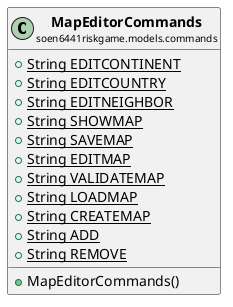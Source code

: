@startuml

skinparam svgLinkTarget _parent
skinparam linetype ortho
set namespaceSeparator none
class "<b><size:14>MapEditorCommands</b>\n<size:10>soen6441riskgame.models.commands" as soen6441riskgame.models.commands.MapEditorCommands  [[../../../soen6441riskgame/models/commands/MapEditorCommands.html{soen6441riskgame.models.commands.MapEditorCommands}]] {
{static} +String EDITCONTINENT
{static} +String EDITCOUNTRY
{static} +String EDITNEIGHBOR
{static} +String SHOWMAP
{static} +String SAVEMAP
{static} +String EDITMAP
{static} +String VALIDATEMAP
{static} +String LOADMAP
{static} +String CREATEMAP
{static} +String ADD
{static} +String REMOVE
+MapEditorCommands()
}



@enduml
